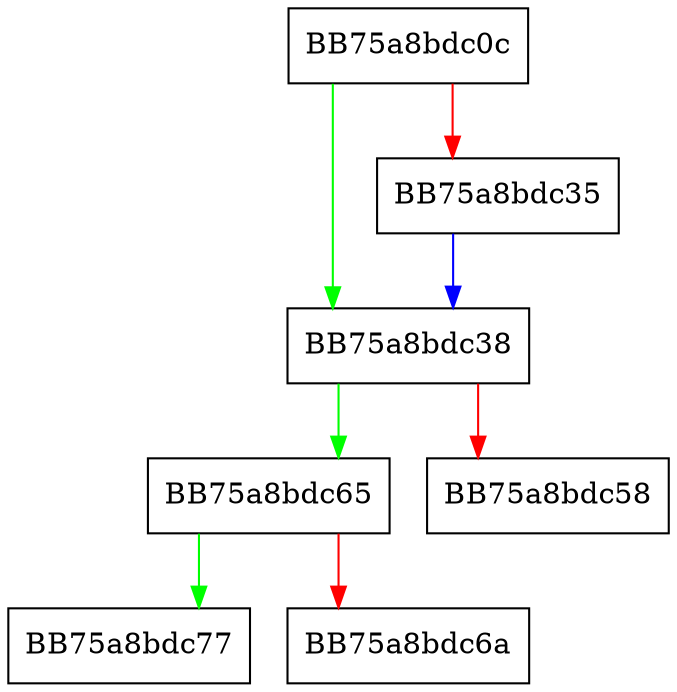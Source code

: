 digraph stoul {
  node [shape="box"];
  graph [splines=ortho];
  BB75a8bdc0c -> BB75a8bdc38 [color="green"];
  BB75a8bdc0c -> BB75a8bdc35 [color="red"];
  BB75a8bdc35 -> BB75a8bdc38 [color="blue"];
  BB75a8bdc38 -> BB75a8bdc65 [color="green"];
  BB75a8bdc38 -> BB75a8bdc58 [color="red"];
  BB75a8bdc65 -> BB75a8bdc77 [color="green"];
  BB75a8bdc65 -> BB75a8bdc6a [color="red"];
}